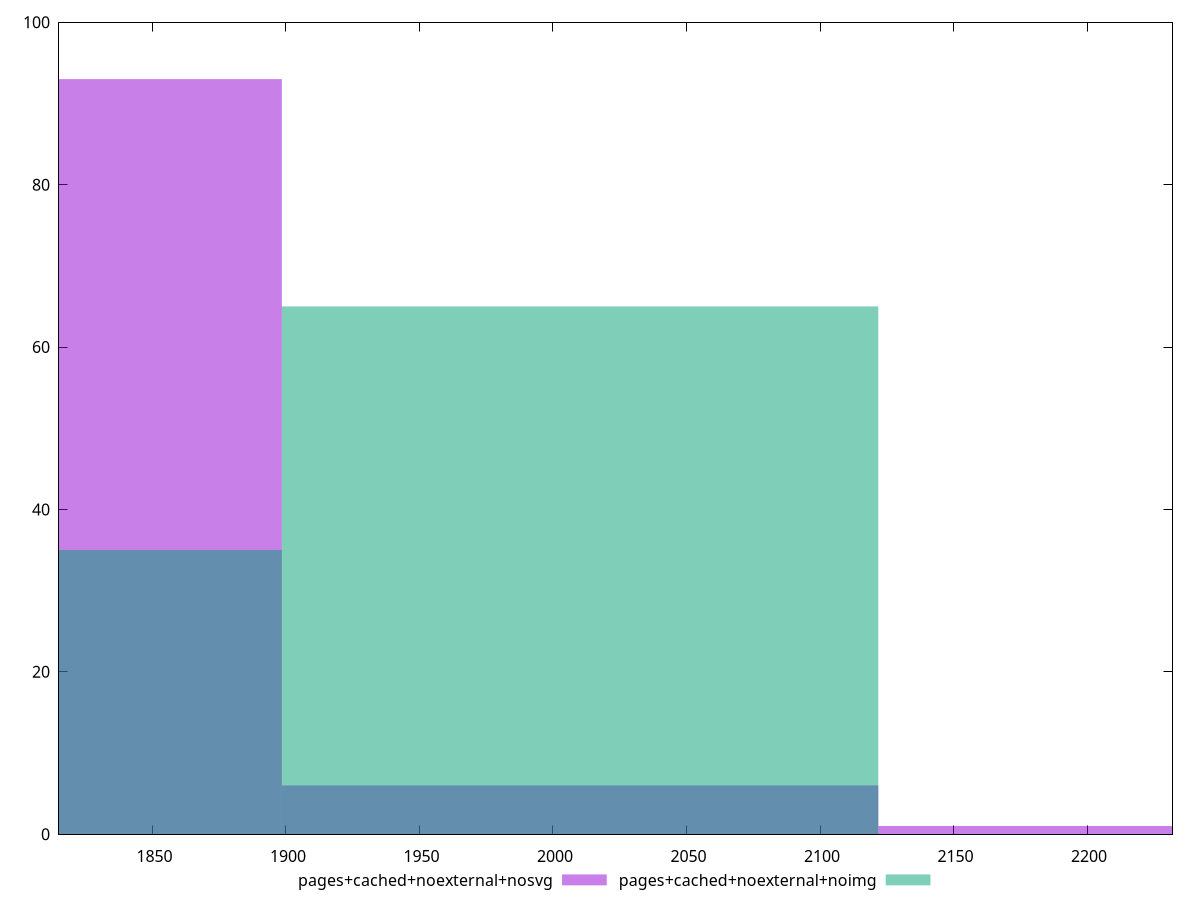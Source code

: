 reset

$pagesCachedNoexternalNosvg <<EOF
1786.797749642428 93
2233.497187053035 1
2010.1474683477315 6
EOF

$pagesCachedNoexternalNoimg <<EOF
1786.797749642428 35
2010.1474683477315 65
EOF

set key outside below
set boxwidth 223.3497187053035
set xrange [1815:2232]
set yrange [0:100]
set style fill transparent solid 0.5 noborder
set terminal svg size 640, 500 enhanced background rgb 'white'
set output "report_00007_2020-12-11T15:55:29.892Z/metrics/comparison/histogram/7_vs_8.svg"

plot $pagesCachedNoexternalNosvg title "pages+cached+noexternal+nosvg" with boxes, \
     $pagesCachedNoexternalNoimg title "pages+cached+noexternal+noimg" with boxes

reset
